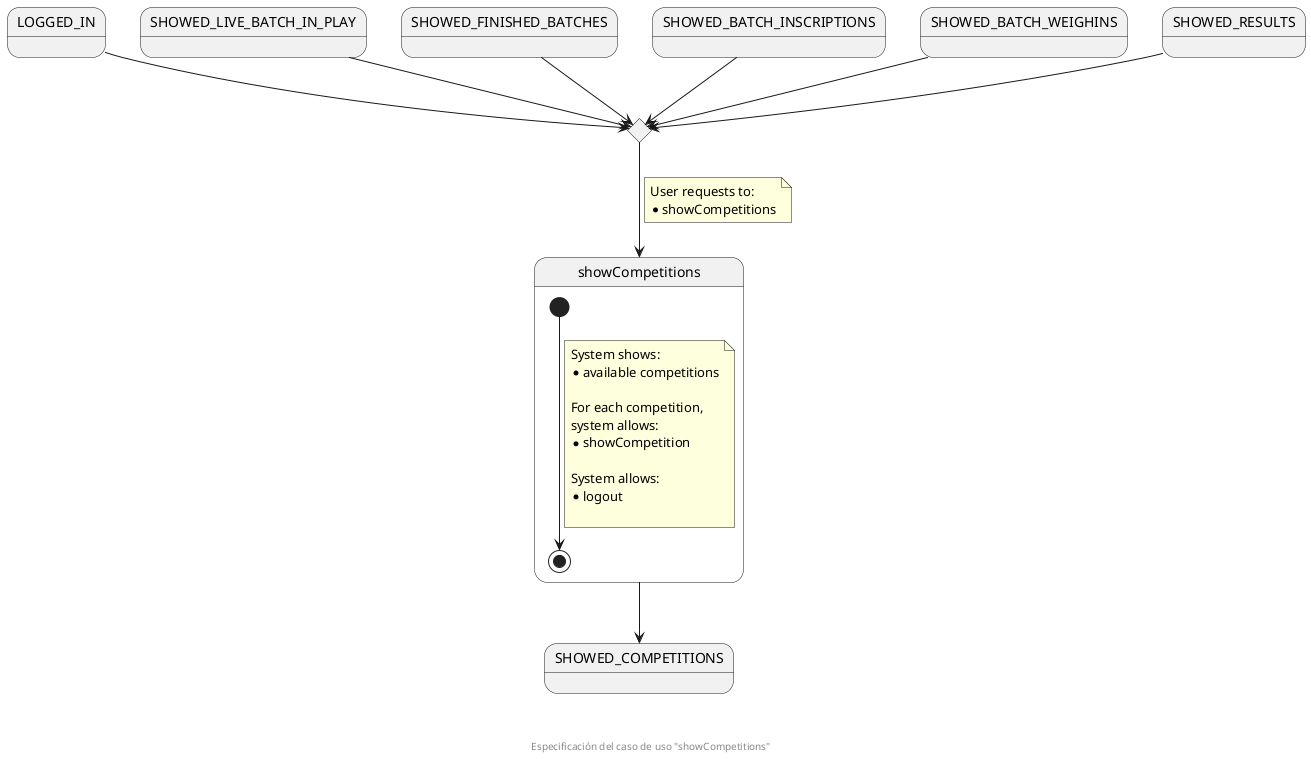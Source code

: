 @startuml
state LOGGED_IN
state SHOWED_LIVE_BATCH_IN_PLAY
state SHOWED_FINISHED_BATCHES
state SHOWED_BATCH_INSCRIPTIONS
state SHOWED_BATCH_WEIGHINS
state SHOWED_RESULTS

state enterCompetition <<choice>>


LOGGED_IN  --> enterCompetition
SHOWED_LIVE_BATCH_IN_PLAY  --> enterCompetition
SHOWED_FINISHED_BATCHES  --> enterCompetition
SHOWED_BATCH_INSCRIPTIONS  --> enterCompetition
SHOWED_BATCH_WEIGHINS  --> enterCompetition
SHOWED_RESULTS  --> enterCompetition
enterCompetition --> showCompetitions
note on link
  User requests to:
  * showCompetitions
end note

state showCompetitions {
  [*] --> [*]
  note on link
    System shows:
    * available competitions

    For each competition, 
    system allows:
    * showCompetition

    System allows:
    * logout

  end note
}
state SHOWED_COMPETITIONS
showCompetitions --> SHOWED_COMPETITIONS

footer \n\n\n Especificación del caso de uso "showCompetitions"
@enduml
